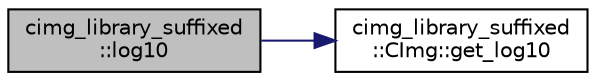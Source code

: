 digraph "cimg_library_suffixed::log10"
{
  edge [fontname="Helvetica",fontsize="10",labelfontname="Helvetica",labelfontsize="10"];
  node [fontname="Helvetica",fontsize="10",shape=record];
  rankdir="LR";
  Node1 [label="cimg_library_suffixed\l::log10",height=0.2,width=0.4,color="black", fillcolor="grey75", style="filled" fontcolor="black"];
  Node1 -> Node2 [color="midnightblue",fontsize="10",style="solid",fontname="Helvetica"];
  Node2 [label="cimg_library_suffixed\l::CImg::get_log10",height=0.2,width=0.4,color="black", fillcolor="white", style="filled",URL="$structcimg__library__suffixed_1_1_c_img.html#a4dfd067cbf18676f0538a1c7e261d7a2",tooltip="Compute the base-10 logarithm of each pixel value ."];
}
